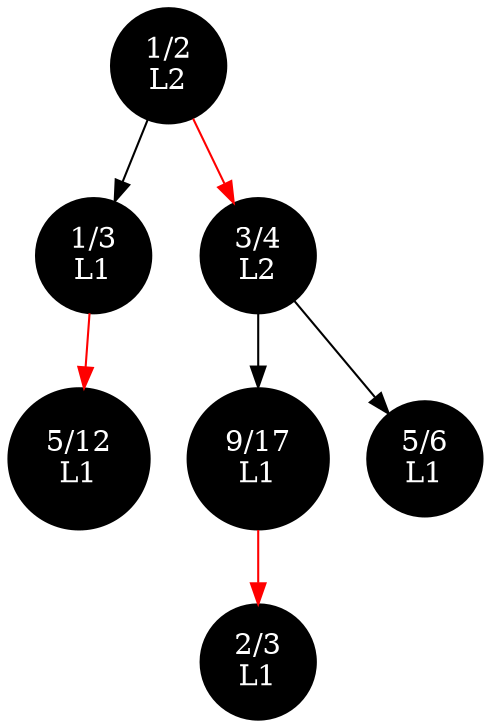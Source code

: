 digraph AATree {
    node [shape=circle style=filled fillcolor=black fontcolor=white];
    "n2572453222896" [label="1/2\nL2"]
    "n2572453222896" -> "n2572453219536";
    "n2572453219536" [label="1/3\nL1"]
    "n2572453219536" -> "n2572453223088" [color=red];
    "n2572453223088" [label="5/12\nL1"]
    "n2572453222896" -> "n2572453219632" [color=red];
    "n2572453219632" [label="3/4\nL2"]
    "n2572453219632" -> "n2572453222128";
    "n2572453222128" [label="9/17\nL1"]
    "n2572453222128" -> "n2572453221648" [color=red];
    "n2572453221648" [label="2/3\nL1"]
    "n2572453219632" -> "n2572453221840";
    "n2572453221840" [label="5/6\nL1"]
}
